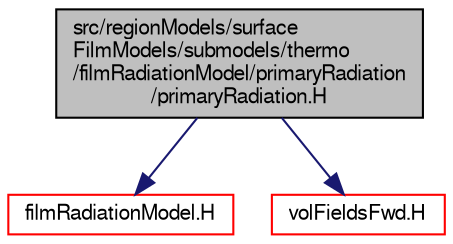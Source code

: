 digraph "src/regionModels/surfaceFilmModels/submodels/thermo/filmRadiationModel/primaryRadiation/primaryRadiation.H"
{
  bgcolor="transparent";
  edge [fontname="FreeSans",fontsize="10",labelfontname="FreeSans",labelfontsize="10"];
  node [fontname="FreeSans",fontsize="10",shape=record];
  Node0 [label="src/regionModels/surface\lFilmModels/submodels/thermo\l/filmRadiationModel/primaryRadiation\l/primaryRadiation.H",height=0.2,width=0.4,color="black", fillcolor="grey75", style="filled", fontcolor="black"];
  Node0 -> Node1 [color="midnightblue",fontsize="10",style="solid",fontname="FreeSans"];
  Node1 [label="filmRadiationModel.H",height=0.2,width=0.4,color="red",URL="$a14300.html"];
  Node0 -> Node292 [color="midnightblue",fontsize="10",style="solid",fontname="FreeSans"];
  Node292 [label="volFieldsFwd.H",height=0.2,width=0.4,color="red",URL="$a02753.html"];
}
